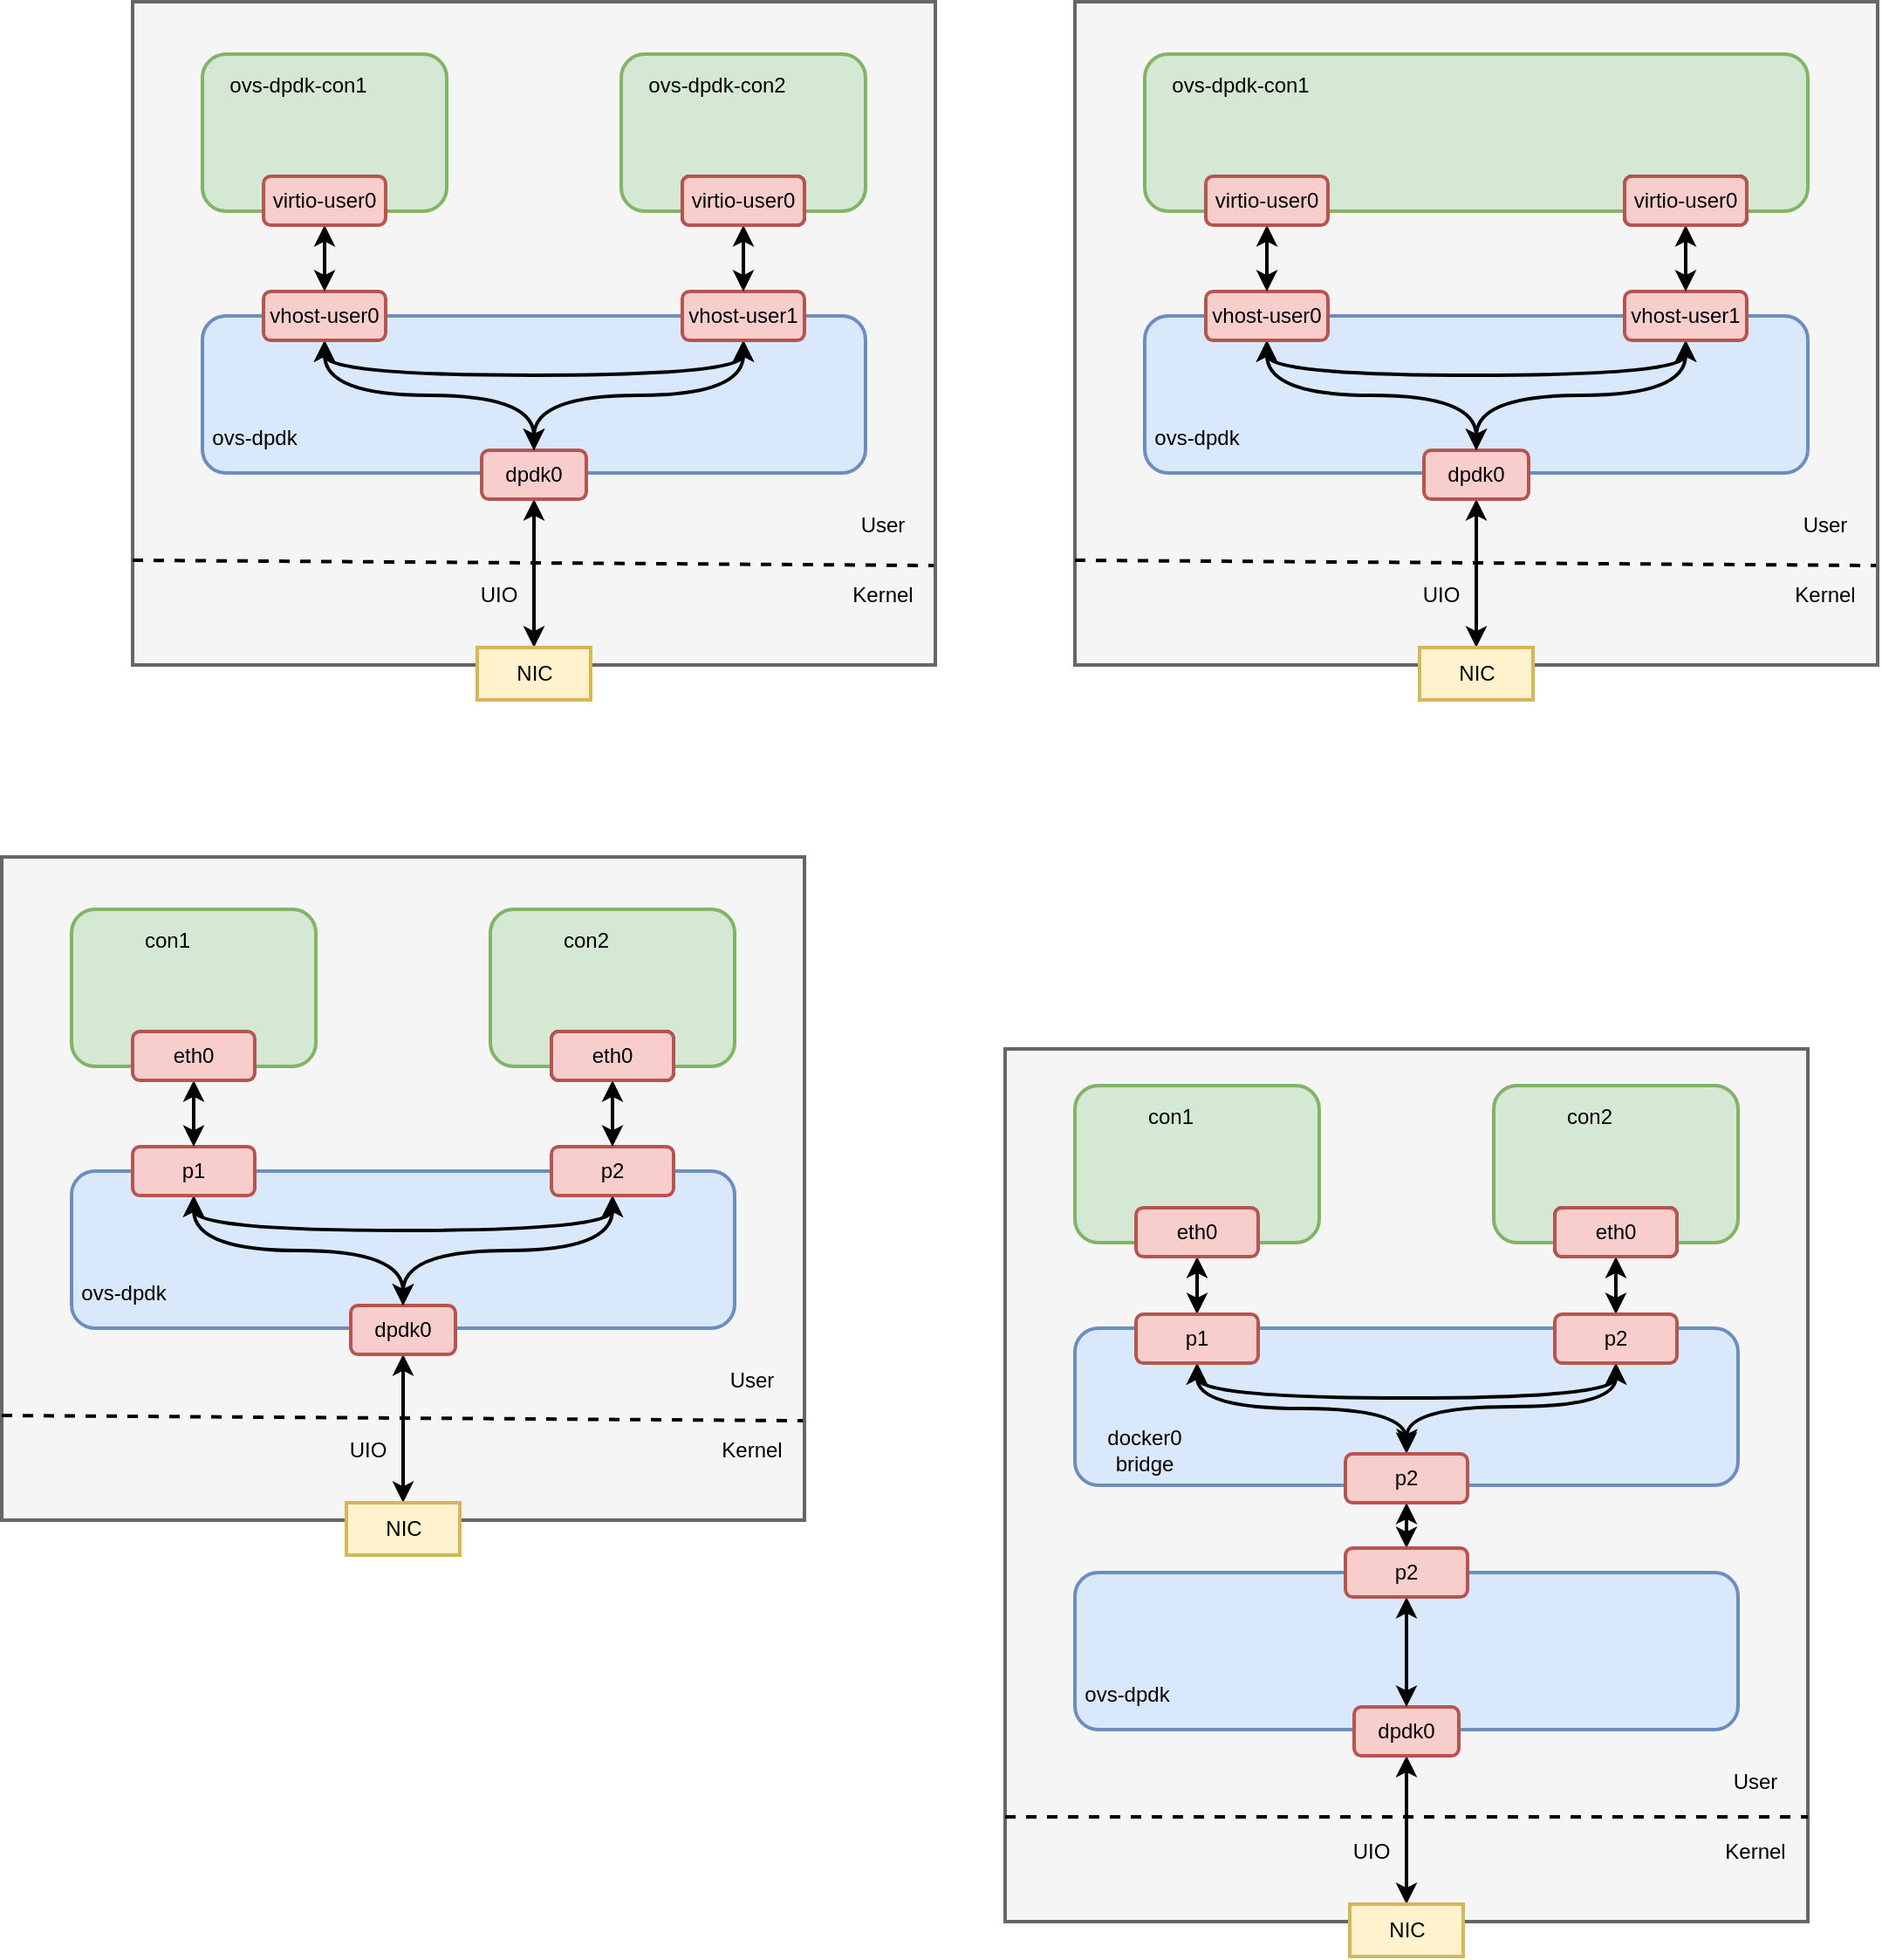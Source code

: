 <mxfile version="13.1.2" type="github">
  <diagram id="FR9rOoePRvCrto6dqu8H" name="Page-1">
    <mxGraphModel dx="1422" dy="713" grid="1" gridSize="10" guides="1" tooltips="1" connect="1" arrows="1" fold="1" page="1" pageScale="1" pageWidth="827" pageHeight="1169" math="0" shadow="0">
      <root>
        <mxCell id="0" />
        <mxCell id="1" parent="0" />
        <mxCell id="XV7jntDIHgjZRDwFEsG6-4" value="" style="rounded=0;whiteSpace=wrap;html=1;strokeWidth=2;fillColor=#f5f5f5;strokeColor=#666666;fontColor=#333333;" parent="1" vertex="1">
          <mxGeometry x="120" y="80" width="460" height="380" as="geometry" />
        </mxCell>
        <mxCell id="XV7jntDIHgjZRDwFEsG6-5" value="" style="rounded=1;whiteSpace=wrap;html=1;strokeWidth=2;fillColor=#d5e8d4;strokeColor=#82b366;" parent="1" vertex="1">
          <mxGeometry x="160" y="110" width="140" height="90" as="geometry" />
        </mxCell>
        <mxCell id="XV7jntDIHgjZRDwFEsG6-6" value="ovs-dpdk-con1" style="text;html=1;strokeColor=none;fillColor=none;align=center;verticalAlign=middle;whiteSpace=wrap;rounded=0;strokeWidth=2;" parent="1" vertex="1">
          <mxGeometry x="170" y="118" width="90" height="20" as="geometry" />
        </mxCell>
        <mxCell id="XV7jntDIHgjZRDwFEsG6-10" value="" style="rounded=1;whiteSpace=wrap;html=1;strokeWidth=2;fillColor=#dae8fc;strokeColor=#6c8ebf;" parent="1" vertex="1">
          <mxGeometry x="160" y="260" width="380" height="90" as="geometry" />
        </mxCell>
        <mxCell id="XV7jntDIHgjZRDwFEsG6-11" value="ovs-dpdk" style="text;html=1;strokeColor=none;fillColor=none;align=center;verticalAlign=middle;whiteSpace=wrap;rounded=0;strokeWidth=2;" parent="1" vertex="1">
          <mxGeometry x="160" y="320" width="60" height="20" as="geometry" />
        </mxCell>
        <mxCell id="XV7jntDIHgjZRDwFEsG6-28" style="edgeStyle=orthogonalEdgeStyle;orthogonalLoop=1;jettySize=auto;html=1;exitX=0.5;exitY=0;exitDx=0;exitDy=0;entryX=0.5;entryY=1;entryDx=0;entryDy=0;startArrow=classic;startFill=1;curved=1;strokeColor=#000000;strokeWidth=2;" parent="1" source="XV7jntDIHgjZRDwFEsG6-12" target="XV7jntDIHgjZRDwFEsG6-18" edge="1">
          <mxGeometry relative="1" as="geometry" />
        </mxCell>
        <mxCell id="XV7jntDIHgjZRDwFEsG6-12" value="NIC" style="rounded=0;whiteSpace=wrap;html=1;strokeWidth=2;fillColor=#fff2cc;strokeColor=#d6b656;" parent="1" vertex="1">
          <mxGeometry x="317.5" y="450" width="65" height="30" as="geometry" />
        </mxCell>
        <mxCell id="XV7jntDIHgjZRDwFEsG6-15" value="" style="endArrow=none;dashed=1;html=1;entryX=0.998;entryY=0.85;entryDx=0;entryDy=0;entryPerimeter=0;strokeWidth=2;" parent="1" target="XV7jntDIHgjZRDwFEsG6-4" edge="1">
          <mxGeometry width="50" height="50" relative="1" as="geometry">
            <mxPoint x="120" y="400" as="sourcePoint" />
            <mxPoint x="450" y="400" as="targetPoint" />
          </mxGeometry>
        </mxCell>
        <mxCell id="XV7jntDIHgjZRDwFEsG6-16" value="Kernel" style="text;html=1;strokeColor=none;fillColor=none;align=center;verticalAlign=middle;whiteSpace=wrap;rounded=0;strokeWidth=2;" parent="1" vertex="1">
          <mxGeometry x="530" y="410" width="40" height="20" as="geometry" />
        </mxCell>
        <mxCell id="XV7jntDIHgjZRDwFEsG6-17" value="User" style="text;html=1;strokeColor=none;fillColor=none;align=center;verticalAlign=middle;whiteSpace=wrap;rounded=0;strokeWidth=2;" parent="1" vertex="1">
          <mxGeometry x="530" y="370" width="40" height="20" as="geometry" />
        </mxCell>
        <mxCell id="XV7jntDIHgjZRDwFEsG6-18" value="dpdk0" style="rounded=1;whiteSpace=wrap;html=1;strokeWidth=2;fillColor=#f8cecc;strokeColor=#b85450;" parent="1" vertex="1">
          <mxGeometry x="320" y="337" width="60" height="28" as="geometry" />
        </mxCell>
        <mxCell id="XV7jntDIHgjZRDwFEsG6-19" value="" style="rounded=1;whiteSpace=wrap;html=1;strokeWidth=2;fillColor=#d5e8d4;strokeColor=#82b366;" parent="1" vertex="1">
          <mxGeometry x="400" y="110" width="140" height="90" as="geometry" />
        </mxCell>
        <mxCell id="XV7jntDIHgjZRDwFEsG6-20" value="ovs-dpdk-con2" style="text;html=1;strokeColor=none;fillColor=none;align=center;verticalAlign=middle;whiteSpace=wrap;rounded=0;strokeWidth=2;" parent="1" vertex="1">
          <mxGeometry x="410" y="118" width="90" height="20" as="geometry" />
        </mxCell>
        <mxCell id="XV7jntDIHgjZRDwFEsG6-30" style="edgeStyle=orthogonalEdgeStyle;curved=1;orthogonalLoop=1;jettySize=auto;html=1;exitX=0.5;exitY=1;exitDx=0;exitDy=0;entryX=0.5;entryY=0;entryDx=0;entryDy=0;startArrow=classic;startFill=1;strokeColor=#000000;strokeWidth=2;" parent="1" source="XV7jntDIHgjZRDwFEsG6-21" target="XV7jntDIHgjZRDwFEsG6-18" edge="1">
          <mxGeometry relative="1" as="geometry" />
        </mxCell>
        <mxCell id="XV7jntDIHgjZRDwFEsG6-56" style="edgeStyle=orthogonalEdgeStyle;orthogonalLoop=1;jettySize=auto;html=1;exitX=0.5;exitY=1;exitDx=0;exitDy=0;startArrow=classic;startFill=1;strokeColor=#000000;strokeWidth=2;curved=1;" parent="1" source="XV7jntDIHgjZRDwFEsG6-21" edge="1">
          <mxGeometry relative="1" as="geometry">
            <mxPoint x="470" y="274" as="targetPoint" />
            <Array as="points">
              <mxPoint x="230" y="294" />
              <mxPoint x="470" y="294" />
            </Array>
          </mxGeometry>
        </mxCell>
        <mxCell id="XV7jntDIHgjZRDwFEsG6-21" value="vhost-user0" style="rounded=1;whiteSpace=wrap;html=1;strokeWidth=2;fillColor=#f8cecc;strokeColor=#b85450;" parent="1" vertex="1">
          <mxGeometry x="195" y="246" width="70" height="28" as="geometry" />
        </mxCell>
        <mxCell id="XV7jntDIHgjZRDwFEsG6-31" style="edgeStyle=orthogonalEdgeStyle;curved=1;orthogonalLoop=1;jettySize=auto;html=1;exitX=0.5;exitY=1;exitDx=0;exitDy=0;entryX=0.5;entryY=0;entryDx=0;entryDy=0;startArrow=classic;startFill=1;strokeColor=#000000;strokeWidth=2;" parent="1" source="XV7jntDIHgjZRDwFEsG6-22" target="XV7jntDIHgjZRDwFEsG6-18" edge="1">
          <mxGeometry relative="1" as="geometry" />
        </mxCell>
        <mxCell id="XV7jntDIHgjZRDwFEsG6-22" value="vhost-user1" style="rounded=1;whiteSpace=wrap;html=1;strokeWidth=2;fillColor=#f8cecc;strokeColor=#b85450;" parent="1" vertex="1">
          <mxGeometry x="435" y="246" width="70" height="28" as="geometry" />
        </mxCell>
        <mxCell id="XV7jntDIHgjZRDwFEsG6-26" style="edgeStyle=orthogonalEdgeStyle;rounded=0;orthogonalLoop=1;jettySize=auto;html=1;exitX=0.5;exitY=1;exitDx=0;exitDy=0;entryX=0.5;entryY=0;entryDx=0;entryDy=0;startArrow=classic;startFill=1;strokeWidth=2;" parent="1" source="XV7jntDIHgjZRDwFEsG6-23" target="XV7jntDIHgjZRDwFEsG6-21" edge="1">
          <mxGeometry relative="1" as="geometry" />
        </mxCell>
        <mxCell id="XV7jntDIHgjZRDwFEsG6-23" value="virtio-user0" style="rounded=1;whiteSpace=wrap;html=1;strokeWidth=2;fillColor=#f8cecc;strokeColor=#b85450;" parent="1" vertex="1">
          <mxGeometry x="195" y="180" width="70" height="28" as="geometry" />
        </mxCell>
        <mxCell id="XV7jntDIHgjZRDwFEsG6-27" style="edgeStyle=orthogonalEdgeStyle;rounded=0;orthogonalLoop=1;jettySize=auto;html=1;exitX=0.5;exitY=1;exitDx=0;exitDy=0;entryX=0.5;entryY=0;entryDx=0;entryDy=0;startArrow=classic;startFill=1;strokeWidth=2;" parent="1" source="XV7jntDIHgjZRDwFEsG6-24" target="XV7jntDIHgjZRDwFEsG6-22" edge="1">
          <mxGeometry relative="1" as="geometry" />
        </mxCell>
        <mxCell id="XV7jntDIHgjZRDwFEsG6-24" value="virtio-user0" style="rounded=1;whiteSpace=wrap;html=1;strokeWidth=2;" parent="1" vertex="1">
          <mxGeometry x="435" y="180" width="70" height="28" as="geometry" />
        </mxCell>
        <mxCell id="XV7jntDIHgjZRDwFEsG6-29" value="UIO" style="text;html=1;strokeColor=none;fillColor=none;align=center;verticalAlign=middle;whiteSpace=wrap;rounded=0;strokeWidth=2;" parent="1" vertex="1">
          <mxGeometry x="310" y="410" width="40" height="20" as="geometry" />
        </mxCell>
        <mxCell id="XV7jntDIHgjZRDwFEsG6-32" value="virtio-user0" style="rounded=1;whiteSpace=wrap;html=1;strokeWidth=2;fillColor=#f8cecc;strokeColor=#b85450;" parent="1" vertex="1">
          <mxGeometry x="435" y="180" width="70" height="28" as="geometry" />
        </mxCell>
        <mxCell id="XV7jntDIHgjZRDwFEsG6-33" value="" style="rounded=0;whiteSpace=wrap;html=1;strokeWidth=2;fillColor=#f5f5f5;strokeColor=#666666;fontColor=#333333;" parent="1" vertex="1">
          <mxGeometry x="45" y="570" width="460" height="380" as="geometry" />
        </mxCell>
        <mxCell id="XV7jntDIHgjZRDwFEsG6-34" value="" style="rounded=1;whiteSpace=wrap;html=1;strokeWidth=2;fillColor=#d5e8d4;strokeColor=#82b366;" parent="1" vertex="1">
          <mxGeometry x="85" y="600" width="140" height="90" as="geometry" />
        </mxCell>
        <mxCell id="XV7jntDIHgjZRDwFEsG6-35" value="con1" style="text;html=1;strokeColor=none;fillColor=none;align=center;verticalAlign=middle;whiteSpace=wrap;rounded=0;strokeWidth=2;" parent="1" vertex="1">
          <mxGeometry x="95" y="608" width="90" height="20" as="geometry" />
        </mxCell>
        <mxCell id="XV7jntDIHgjZRDwFEsG6-36" value="" style="rounded=1;whiteSpace=wrap;html=1;strokeWidth=2;fillColor=#dae8fc;strokeColor=#6c8ebf;" parent="1" vertex="1">
          <mxGeometry x="85" y="750" width="380" height="90" as="geometry" />
        </mxCell>
        <mxCell id="XV7jntDIHgjZRDwFEsG6-37" value="ovs-dpdk" style="text;html=1;strokeColor=none;fillColor=none;align=center;verticalAlign=middle;whiteSpace=wrap;rounded=0;strokeWidth=2;" parent="1" vertex="1">
          <mxGeometry x="85" y="810" width="60" height="20" as="geometry" />
        </mxCell>
        <mxCell id="XV7jntDIHgjZRDwFEsG6-38" style="edgeStyle=orthogonalEdgeStyle;orthogonalLoop=1;jettySize=auto;html=1;exitX=0.5;exitY=0;exitDx=0;exitDy=0;entryX=0.5;entryY=1;entryDx=0;entryDy=0;startArrow=classic;startFill=1;curved=1;strokeColor=#000000;strokeWidth=2;" parent="1" source="XV7jntDIHgjZRDwFEsG6-39" target="XV7jntDIHgjZRDwFEsG6-43" edge="1">
          <mxGeometry relative="1" as="geometry" />
        </mxCell>
        <mxCell id="XV7jntDIHgjZRDwFEsG6-39" value="NIC" style="rounded=0;whiteSpace=wrap;html=1;strokeWidth=2;fillColor=#fff2cc;strokeColor=#d6b656;" parent="1" vertex="1">
          <mxGeometry x="242.5" y="940" width="65" height="30" as="geometry" />
        </mxCell>
        <mxCell id="XV7jntDIHgjZRDwFEsG6-40" value="" style="endArrow=none;dashed=1;html=1;entryX=0.998;entryY=0.85;entryDx=0;entryDy=0;entryPerimeter=0;strokeWidth=2;" parent="1" target="XV7jntDIHgjZRDwFEsG6-33" edge="1">
          <mxGeometry width="50" height="50" relative="1" as="geometry">
            <mxPoint x="45" y="890" as="sourcePoint" />
            <mxPoint x="375" y="890" as="targetPoint" />
          </mxGeometry>
        </mxCell>
        <mxCell id="XV7jntDIHgjZRDwFEsG6-41" value="Kernel" style="text;html=1;strokeColor=none;fillColor=none;align=center;verticalAlign=middle;whiteSpace=wrap;rounded=0;strokeWidth=2;" parent="1" vertex="1">
          <mxGeometry x="455" y="900" width="40" height="20" as="geometry" />
        </mxCell>
        <mxCell id="XV7jntDIHgjZRDwFEsG6-42" value="User" style="text;html=1;strokeColor=none;fillColor=none;align=center;verticalAlign=middle;whiteSpace=wrap;rounded=0;strokeWidth=2;" parent="1" vertex="1">
          <mxGeometry x="455" y="860" width="40" height="20" as="geometry" />
        </mxCell>
        <mxCell id="XV7jntDIHgjZRDwFEsG6-43" value="dpdk0" style="rounded=1;whiteSpace=wrap;html=1;strokeWidth=2;fillColor=#f8cecc;strokeColor=#b85450;" parent="1" vertex="1">
          <mxGeometry x="245" y="827" width="60" height="28" as="geometry" />
        </mxCell>
        <mxCell id="XV7jntDIHgjZRDwFEsG6-44" value="" style="rounded=1;whiteSpace=wrap;html=1;strokeWidth=2;fillColor=#d5e8d4;strokeColor=#82b366;" parent="1" vertex="1">
          <mxGeometry x="325" y="600" width="140" height="90" as="geometry" />
        </mxCell>
        <mxCell id="XV7jntDIHgjZRDwFEsG6-45" value="con2" style="text;html=1;strokeColor=none;fillColor=none;align=center;verticalAlign=middle;whiteSpace=wrap;rounded=0;strokeWidth=2;" parent="1" vertex="1">
          <mxGeometry x="335" y="608" width="90" height="20" as="geometry" />
        </mxCell>
        <mxCell id="XV7jntDIHgjZRDwFEsG6-46" style="edgeStyle=orthogonalEdgeStyle;curved=1;orthogonalLoop=1;jettySize=auto;html=1;exitX=0.5;exitY=1;exitDx=0;exitDy=0;entryX=0.5;entryY=0;entryDx=0;entryDy=0;startArrow=classic;startFill=1;strokeColor=#000000;strokeWidth=2;" parent="1" source="XV7jntDIHgjZRDwFEsG6-47" target="XV7jntDIHgjZRDwFEsG6-43" edge="1">
          <mxGeometry relative="1" as="geometry" />
        </mxCell>
        <mxCell id="XV7jntDIHgjZRDwFEsG6-57" style="edgeStyle=orthogonalEdgeStyle;curved=1;orthogonalLoop=1;jettySize=auto;html=1;exitX=0.5;exitY=1;exitDx=0;exitDy=0;entryX=0.5;entryY=1;entryDx=0;entryDy=0;startArrow=classic;startFill=1;strokeColor=#000000;strokeWidth=2;" parent="1" source="XV7jntDIHgjZRDwFEsG6-47" target="XV7jntDIHgjZRDwFEsG6-49" edge="1">
          <mxGeometry relative="1" as="geometry" />
        </mxCell>
        <mxCell id="XV7jntDIHgjZRDwFEsG6-47" value="p1" style="rounded=1;whiteSpace=wrap;html=1;strokeWidth=2;fillColor=#f8cecc;strokeColor=#b85450;" parent="1" vertex="1">
          <mxGeometry x="120" y="736" width="70" height="28" as="geometry" />
        </mxCell>
        <mxCell id="XV7jntDIHgjZRDwFEsG6-48" style="edgeStyle=orthogonalEdgeStyle;curved=1;orthogonalLoop=1;jettySize=auto;html=1;exitX=0.5;exitY=1;exitDx=0;exitDy=0;entryX=0.5;entryY=0;entryDx=0;entryDy=0;startArrow=classic;startFill=1;strokeColor=#000000;strokeWidth=2;" parent="1" source="XV7jntDIHgjZRDwFEsG6-49" target="XV7jntDIHgjZRDwFEsG6-43" edge="1">
          <mxGeometry relative="1" as="geometry" />
        </mxCell>
        <mxCell id="XV7jntDIHgjZRDwFEsG6-49" value="p2" style="rounded=1;whiteSpace=wrap;html=1;strokeWidth=2;fillColor=#f8cecc;strokeColor=#b85450;" parent="1" vertex="1">
          <mxGeometry x="360" y="736" width="70" height="28" as="geometry" />
        </mxCell>
        <mxCell id="XV7jntDIHgjZRDwFEsG6-50" style="edgeStyle=orthogonalEdgeStyle;rounded=0;orthogonalLoop=1;jettySize=auto;html=1;exitX=0.5;exitY=1;exitDx=0;exitDy=0;entryX=0.5;entryY=0;entryDx=0;entryDy=0;startArrow=classic;startFill=1;strokeWidth=2;" parent="1" source="XV7jntDIHgjZRDwFEsG6-51" target="XV7jntDIHgjZRDwFEsG6-47" edge="1">
          <mxGeometry relative="1" as="geometry" />
        </mxCell>
        <mxCell id="XV7jntDIHgjZRDwFEsG6-51" value="eth0" style="rounded=1;whiteSpace=wrap;html=1;strokeWidth=2;fillColor=#f8cecc;strokeColor=#b85450;" parent="1" vertex="1">
          <mxGeometry x="120" y="670" width="70" height="28" as="geometry" />
        </mxCell>
        <mxCell id="XV7jntDIHgjZRDwFEsG6-52" style="edgeStyle=orthogonalEdgeStyle;rounded=0;orthogonalLoop=1;jettySize=auto;html=1;exitX=0.5;exitY=1;exitDx=0;exitDy=0;entryX=0.5;entryY=0;entryDx=0;entryDy=0;startArrow=classic;startFill=1;strokeWidth=2;" parent="1" source="XV7jntDIHgjZRDwFEsG6-53" target="XV7jntDIHgjZRDwFEsG6-49" edge="1">
          <mxGeometry relative="1" as="geometry" />
        </mxCell>
        <mxCell id="XV7jntDIHgjZRDwFEsG6-53" value="virtio-user0" style="rounded=1;whiteSpace=wrap;html=1;strokeWidth=2;" parent="1" vertex="1">
          <mxGeometry x="360" y="670" width="70" height="28" as="geometry" />
        </mxCell>
        <mxCell id="XV7jntDIHgjZRDwFEsG6-54" value="UIO" style="text;html=1;strokeColor=none;fillColor=none;align=center;verticalAlign=middle;whiteSpace=wrap;rounded=0;strokeWidth=2;" parent="1" vertex="1">
          <mxGeometry x="235" y="900" width="40" height="20" as="geometry" />
        </mxCell>
        <mxCell id="XV7jntDIHgjZRDwFEsG6-55" value="eth0" style="rounded=1;whiteSpace=wrap;html=1;strokeWidth=2;fillColor=#f8cecc;strokeColor=#b85450;" parent="1" vertex="1">
          <mxGeometry x="360" y="670" width="70" height="28" as="geometry" />
        </mxCell>
        <mxCell id="XV7jntDIHgjZRDwFEsG6-58" value="" style="rounded=0;whiteSpace=wrap;html=1;strokeWidth=2;fillColor=#f5f5f5;strokeColor=#666666;fontColor=#333333;" parent="1" vertex="1">
          <mxGeometry x="620" y="680" width="460" height="500" as="geometry" />
        </mxCell>
        <mxCell id="XV7jntDIHgjZRDwFEsG6-59" value="" style="rounded=1;whiteSpace=wrap;html=1;strokeWidth=2;fillColor=#d5e8d4;strokeColor=#82b366;" parent="1" vertex="1">
          <mxGeometry x="660" y="701" width="140" height="90" as="geometry" />
        </mxCell>
        <mxCell id="XV7jntDIHgjZRDwFEsG6-60" value="con1" style="text;html=1;strokeColor=none;fillColor=none;align=center;verticalAlign=middle;whiteSpace=wrap;rounded=0;strokeWidth=2;" parent="1" vertex="1">
          <mxGeometry x="670" y="709" width="90" height="20" as="geometry" />
        </mxCell>
        <mxCell id="XV7jntDIHgjZRDwFEsG6-61" value="" style="rounded=1;whiteSpace=wrap;html=1;strokeWidth=2;fillColor=#dae8fc;strokeColor=#6c8ebf;" parent="1" vertex="1">
          <mxGeometry x="660" y="980" width="380" height="90" as="geometry" />
        </mxCell>
        <mxCell id="XV7jntDIHgjZRDwFEsG6-62" value="ovs-dpdk" style="text;html=1;strokeColor=none;fillColor=none;align=center;verticalAlign=middle;whiteSpace=wrap;rounded=0;strokeWidth=2;" parent="1" vertex="1">
          <mxGeometry x="660" y="1040" width="60" height="20" as="geometry" />
        </mxCell>
        <mxCell id="XV7jntDIHgjZRDwFEsG6-63" style="edgeStyle=orthogonalEdgeStyle;orthogonalLoop=1;jettySize=auto;html=1;exitX=0.5;exitY=0;exitDx=0;exitDy=0;entryX=0.5;entryY=1;entryDx=0;entryDy=0;startArrow=classic;startFill=1;curved=1;strokeColor=#000000;strokeWidth=2;" parent="1" source="XV7jntDIHgjZRDwFEsG6-64" target="XV7jntDIHgjZRDwFEsG6-68" edge="1">
          <mxGeometry relative="1" as="geometry" />
        </mxCell>
        <mxCell id="XV7jntDIHgjZRDwFEsG6-64" value="NIC" style="rounded=0;whiteSpace=wrap;html=1;strokeWidth=2;fillColor=#fff2cc;strokeColor=#d6b656;" parent="1" vertex="1">
          <mxGeometry x="817.5" y="1170" width="65" height="30" as="geometry" />
        </mxCell>
        <mxCell id="XV7jntDIHgjZRDwFEsG6-65" value="" style="endArrow=none;dashed=1;html=1;strokeWidth=2;" parent="1" edge="1">
          <mxGeometry width="50" height="50" relative="1" as="geometry">
            <mxPoint x="620" y="1120" as="sourcePoint" />
            <mxPoint x="1080" y="1120" as="targetPoint" />
          </mxGeometry>
        </mxCell>
        <mxCell id="XV7jntDIHgjZRDwFEsG6-66" value="Kernel" style="text;html=1;strokeColor=none;fillColor=none;align=center;verticalAlign=middle;whiteSpace=wrap;rounded=0;strokeWidth=2;" parent="1" vertex="1">
          <mxGeometry x="1030" y="1130" width="40" height="20" as="geometry" />
        </mxCell>
        <mxCell id="XV7jntDIHgjZRDwFEsG6-67" value="User" style="text;html=1;strokeColor=none;fillColor=none;align=center;verticalAlign=middle;whiteSpace=wrap;rounded=0;strokeWidth=2;" parent="1" vertex="1">
          <mxGeometry x="1030" y="1090" width="40" height="20" as="geometry" />
        </mxCell>
        <mxCell id="XV7jntDIHgjZRDwFEsG6-68" value="dpdk0" style="rounded=1;whiteSpace=wrap;html=1;strokeWidth=2;fillColor=#f8cecc;strokeColor=#b85450;" parent="1" vertex="1">
          <mxGeometry x="820" y="1057" width="60" height="28" as="geometry" />
        </mxCell>
        <mxCell id="XV7jntDIHgjZRDwFEsG6-69" value="" style="rounded=1;whiteSpace=wrap;html=1;strokeWidth=2;fillColor=#d5e8d4;strokeColor=#82b366;" parent="1" vertex="1">
          <mxGeometry x="900" y="701" width="140" height="90" as="geometry" />
        </mxCell>
        <mxCell id="XV7jntDIHgjZRDwFEsG6-70" value="con2" style="text;html=1;strokeColor=none;fillColor=none;align=center;verticalAlign=middle;whiteSpace=wrap;rounded=0;strokeWidth=2;" parent="1" vertex="1">
          <mxGeometry x="910" y="709" width="90" height="20" as="geometry" />
        </mxCell>
        <mxCell id="XV7jntDIHgjZRDwFEsG6-94" style="edgeStyle=orthogonalEdgeStyle;curved=1;orthogonalLoop=1;jettySize=auto;html=1;exitX=0.5;exitY=1;exitDx=0;exitDy=0;entryX=0.5;entryY=0;entryDx=0;entryDy=0;startArrow=classic;startFill=1;strokeColor=#000000;strokeWidth=2;" parent="1" source="XV7jntDIHgjZRDwFEsG6-77" target="XV7jntDIHgjZRDwFEsG6-88" edge="1">
          <mxGeometry relative="1" as="geometry" />
        </mxCell>
        <mxCell id="XV7jntDIHgjZRDwFEsG6-77" value="eth0" style="rounded=1;whiteSpace=wrap;html=1;strokeWidth=2;fillColor=#f8cecc;strokeColor=#b85450;" parent="1" vertex="1">
          <mxGeometry x="695" y="771" width="70" height="28" as="geometry" />
        </mxCell>
        <mxCell id="XV7jntDIHgjZRDwFEsG6-79" value="virtio-user0" style="rounded=1;whiteSpace=wrap;html=1;strokeWidth=2;" parent="1" vertex="1">
          <mxGeometry x="935" y="771" width="70" height="28" as="geometry" />
        </mxCell>
        <mxCell id="XV7jntDIHgjZRDwFEsG6-80" value="UIO" style="text;html=1;strokeColor=none;fillColor=none;align=center;verticalAlign=middle;whiteSpace=wrap;rounded=0;strokeWidth=2;" parent="1" vertex="1">
          <mxGeometry x="810" y="1130" width="40" height="20" as="geometry" />
        </mxCell>
        <mxCell id="XV7jntDIHgjZRDwFEsG6-95" style="edgeStyle=orthogonalEdgeStyle;curved=1;orthogonalLoop=1;jettySize=auto;html=1;exitX=0.5;exitY=1;exitDx=0;exitDy=0;startArrow=classic;startFill=1;strokeColor=#000000;strokeWidth=2;" parent="1" source="XV7jntDIHgjZRDwFEsG6-81" target="XV7jntDIHgjZRDwFEsG6-89" edge="1">
          <mxGeometry relative="1" as="geometry" />
        </mxCell>
        <mxCell id="XV7jntDIHgjZRDwFEsG6-81" value="eth0" style="rounded=1;whiteSpace=wrap;html=1;strokeWidth=2;fillColor=#f8cecc;strokeColor=#b85450;" parent="1" vertex="1">
          <mxGeometry x="935" y="771" width="70" height="28" as="geometry" />
        </mxCell>
        <mxCell id="XV7jntDIHgjZRDwFEsG6-82" value="" style="rounded=1;whiteSpace=wrap;html=1;strokeWidth=2;fillColor=#dae8fc;strokeColor=#6c8ebf;" parent="1" vertex="1">
          <mxGeometry x="660" y="840" width="380" height="90" as="geometry" />
        </mxCell>
        <mxCell id="XV7jntDIHgjZRDwFEsG6-96" style="edgeStyle=orthogonalEdgeStyle;curved=1;orthogonalLoop=1;jettySize=auto;html=1;exitX=0.5;exitY=1;exitDx=0;exitDy=0;startArrow=classic;startFill=1;strokeColor=#000000;strokeWidth=2;" parent="1" source="XV7jntDIHgjZRDwFEsG6-88" target="XV7jntDIHgjZRDwFEsG6-90" edge="1">
          <mxGeometry relative="1" as="geometry" />
        </mxCell>
        <mxCell id="XV7jntDIHgjZRDwFEsG6-98" style="edgeStyle=orthogonalEdgeStyle;curved=1;orthogonalLoop=1;jettySize=auto;html=1;exitX=0.5;exitY=1;exitDx=0;exitDy=0;startArrow=classic;startFill=1;strokeColor=#000000;strokeWidth=2;" parent="1" source="XV7jntDIHgjZRDwFEsG6-88" edge="1">
          <mxGeometry relative="1" as="geometry">
            <mxPoint x="970" y="860" as="targetPoint" />
            <Array as="points">
              <mxPoint x="730" y="880" />
              <mxPoint x="970" y="880" />
            </Array>
          </mxGeometry>
        </mxCell>
        <mxCell id="XV7jntDIHgjZRDwFEsG6-88" value="p1" style="rounded=1;whiteSpace=wrap;html=1;strokeWidth=2;fillColor=#f8cecc;strokeColor=#b85450;" parent="1" vertex="1">
          <mxGeometry x="695" y="832" width="70" height="28" as="geometry" />
        </mxCell>
        <mxCell id="XV7jntDIHgjZRDwFEsG6-97" style="edgeStyle=orthogonalEdgeStyle;curved=1;orthogonalLoop=1;jettySize=auto;html=1;exitX=0.5;exitY=1;exitDx=0;exitDy=0;startArrow=classic;startFill=1;strokeColor=#000000;strokeWidth=2;" parent="1" source="XV7jntDIHgjZRDwFEsG6-89" edge="1">
          <mxGeometry relative="1" as="geometry">
            <mxPoint x="850" y="910" as="targetPoint" />
          </mxGeometry>
        </mxCell>
        <mxCell id="XV7jntDIHgjZRDwFEsG6-89" value="p2" style="rounded=1;whiteSpace=wrap;html=1;strokeWidth=2;fillColor=#f8cecc;strokeColor=#b85450;" parent="1" vertex="1">
          <mxGeometry x="935" y="832" width="70" height="28" as="geometry" />
        </mxCell>
        <mxCell id="XV7jntDIHgjZRDwFEsG6-93" style="edgeStyle=orthogonalEdgeStyle;curved=1;orthogonalLoop=1;jettySize=auto;html=1;exitX=0.5;exitY=1;exitDx=0;exitDy=0;entryX=0.5;entryY=0;entryDx=0;entryDy=0;startArrow=classic;startFill=1;strokeColor=#000000;strokeWidth=2;" parent="1" source="XV7jntDIHgjZRDwFEsG6-90" target="XV7jntDIHgjZRDwFEsG6-91" edge="1">
          <mxGeometry relative="1" as="geometry" />
        </mxCell>
        <mxCell id="XV7jntDIHgjZRDwFEsG6-90" value="p2" style="rounded=1;whiteSpace=wrap;html=1;strokeWidth=2;fillColor=#f8cecc;strokeColor=#b85450;" parent="1" vertex="1">
          <mxGeometry x="815" y="912" width="70" height="28" as="geometry" />
        </mxCell>
        <mxCell id="XV7jntDIHgjZRDwFEsG6-92" style="edgeStyle=orthogonalEdgeStyle;curved=1;orthogonalLoop=1;jettySize=auto;html=1;exitX=0.5;exitY=1;exitDx=0;exitDy=0;entryX=0.5;entryY=0;entryDx=0;entryDy=0;startArrow=classic;startFill=1;strokeColor=#000000;strokeWidth=2;" parent="1" source="XV7jntDIHgjZRDwFEsG6-91" target="XV7jntDIHgjZRDwFEsG6-68" edge="1">
          <mxGeometry relative="1" as="geometry" />
        </mxCell>
        <mxCell id="XV7jntDIHgjZRDwFEsG6-91" value="p2" style="rounded=1;whiteSpace=wrap;html=1;strokeWidth=2;fillColor=#f8cecc;strokeColor=#b85450;" parent="1" vertex="1">
          <mxGeometry x="815" y="966" width="70" height="28" as="geometry" />
        </mxCell>
        <mxCell id="XV7jntDIHgjZRDwFEsG6-99" value="docker0&lt;br&gt;bridge" style="text;html=1;strokeColor=none;fillColor=none;align=center;verticalAlign=middle;whiteSpace=wrap;rounded=0;strokeWidth=2;" parent="1" vertex="1">
          <mxGeometry x="670" y="900" width="60" height="20" as="geometry" />
        </mxCell>
        <mxCell id="1khmAaKx-Zy55xXhSZ3w-1" value="" style="rounded=0;whiteSpace=wrap;html=1;strokeWidth=2;fillColor=#f5f5f5;strokeColor=#666666;fontColor=#333333;" vertex="1" parent="1">
          <mxGeometry x="660" y="80" width="460" height="380" as="geometry" />
        </mxCell>
        <mxCell id="1khmAaKx-Zy55xXhSZ3w-2" value="" style="rounded=1;whiteSpace=wrap;html=1;strokeWidth=2;fillColor=#d5e8d4;strokeColor=#82b366;" vertex="1" parent="1">
          <mxGeometry x="700" y="110" width="380" height="90" as="geometry" />
        </mxCell>
        <mxCell id="1khmAaKx-Zy55xXhSZ3w-3" value="ovs-dpdk-con1" style="text;html=1;strokeColor=none;fillColor=none;align=center;verticalAlign=middle;whiteSpace=wrap;rounded=0;strokeWidth=2;" vertex="1" parent="1">
          <mxGeometry x="710" y="118" width="90" height="20" as="geometry" />
        </mxCell>
        <mxCell id="1khmAaKx-Zy55xXhSZ3w-4" value="" style="rounded=1;whiteSpace=wrap;html=1;strokeWidth=2;fillColor=#dae8fc;strokeColor=#6c8ebf;" vertex="1" parent="1">
          <mxGeometry x="700" y="260" width="380" height="90" as="geometry" />
        </mxCell>
        <mxCell id="1khmAaKx-Zy55xXhSZ3w-5" value="ovs-dpdk" style="text;html=1;strokeColor=none;fillColor=none;align=center;verticalAlign=middle;whiteSpace=wrap;rounded=0;strokeWidth=2;" vertex="1" parent="1">
          <mxGeometry x="700" y="320" width="60" height="20" as="geometry" />
        </mxCell>
        <mxCell id="1khmAaKx-Zy55xXhSZ3w-6" style="edgeStyle=orthogonalEdgeStyle;orthogonalLoop=1;jettySize=auto;html=1;exitX=0.5;exitY=0;exitDx=0;exitDy=0;entryX=0.5;entryY=1;entryDx=0;entryDy=0;startArrow=classic;startFill=1;curved=1;strokeColor=#000000;strokeWidth=2;" edge="1" parent="1" source="1khmAaKx-Zy55xXhSZ3w-7" target="1khmAaKx-Zy55xXhSZ3w-11">
          <mxGeometry relative="1" as="geometry" />
        </mxCell>
        <mxCell id="1khmAaKx-Zy55xXhSZ3w-7" value="NIC" style="rounded=0;whiteSpace=wrap;html=1;strokeWidth=2;fillColor=#fff2cc;strokeColor=#d6b656;" vertex="1" parent="1">
          <mxGeometry x="857.5" y="450" width="65" height="30" as="geometry" />
        </mxCell>
        <mxCell id="1khmAaKx-Zy55xXhSZ3w-8" value="" style="endArrow=none;dashed=1;html=1;entryX=0.998;entryY=0.85;entryDx=0;entryDy=0;entryPerimeter=0;strokeWidth=2;" edge="1" parent="1" target="1khmAaKx-Zy55xXhSZ3w-1">
          <mxGeometry width="50" height="50" relative="1" as="geometry">
            <mxPoint x="660" y="400" as="sourcePoint" />
            <mxPoint x="990" y="400" as="targetPoint" />
          </mxGeometry>
        </mxCell>
        <mxCell id="1khmAaKx-Zy55xXhSZ3w-9" value="Kernel" style="text;html=1;strokeColor=none;fillColor=none;align=center;verticalAlign=middle;whiteSpace=wrap;rounded=0;strokeWidth=2;" vertex="1" parent="1">
          <mxGeometry x="1070" y="410" width="40" height="20" as="geometry" />
        </mxCell>
        <mxCell id="1khmAaKx-Zy55xXhSZ3w-10" value="User" style="text;html=1;strokeColor=none;fillColor=none;align=center;verticalAlign=middle;whiteSpace=wrap;rounded=0;strokeWidth=2;" vertex="1" parent="1">
          <mxGeometry x="1070" y="370" width="40" height="20" as="geometry" />
        </mxCell>
        <mxCell id="1khmAaKx-Zy55xXhSZ3w-11" value="dpdk0" style="rounded=1;whiteSpace=wrap;html=1;strokeWidth=2;fillColor=#f8cecc;strokeColor=#b85450;" vertex="1" parent="1">
          <mxGeometry x="860" y="337" width="60" height="28" as="geometry" />
        </mxCell>
        <mxCell id="1khmAaKx-Zy55xXhSZ3w-14" style="edgeStyle=orthogonalEdgeStyle;curved=1;orthogonalLoop=1;jettySize=auto;html=1;exitX=0.5;exitY=1;exitDx=0;exitDy=0;entryX=0.5;entryY=0;entryDx=0;entryDy=0;startArrow=classic;startFill=1;strokeColor=#000000;strokeWidth=2;" edge="1" parent="1" source="1khmAaKx-Zy55xXhSZ3w-16" target="1khmAaKx-Zy55xXhSZ3w-11">
          <mxGeometry relative="1" as="geometry" />
        </mxCell>
        <mxCell id="1khmAaKx-Zy55xXhSZ3w-15" style="edgeStyle=orthogonalEdgeStyle;orthogonalLoop=1;jettySize=auto;html=1;exitX=0.5;exitY=1;exitDx=0;exitDy=0;startArrow=classic;startFill=1;strokeColor=#000000;strokeWidth=2;curved=1;" edge="1" parent="1" source="1khmAaKx-Zy55xXhSZ3w-16">
          <mxGeometry relative="1" as="geometry">
            <mxPoint x="1010" y="274" as="targetPoint" />
            <Array as="points">
              <mxPoint x="770" y="294" />
              <mxPoint x="1010" y="294" />
            </Array>
          </mxGeometry>
        </mxCell>
        <mxCell id="1khmAaKx-Zy55xXhSZ3w-16" value="vhost-user0" style="rounded=1;whiteSpace=wrap;html=1;strokeWidth=2;fillColor=#f8cecc;strokeColor=#b85450;" vertex="1" parent="1">
          <mxGeometry x="735" y="246" width="70" height="28" as="geometry" />
        </mxCell>
        <mxCell id="1khmAaKx-Zy55xXhSZ3w-17" style="edgeStyle=orthogonalEdgeStyle;curved=1;orthogonalLoop=1;jettySize=auto;html=1;exitX=0.5;exitY=1;exitDx=0;exitDy=0;entryX=0.5;entryY=0;entryDx=0;entryDy=0;startArrow=classic;startFill=1;strokeColor=#000000;strokeWidth=2;" edge="1" parent="1" source="1khmAaKx-Zy55xXhSZ3w-18" target="1khmAaKx-Zy55xXhSZ3w-11">
          <mxGeometry relative="1" as="geometry" />
        </mxCell>
        <mxCell id="1khmAaKx-Zy55xXhSZ3w-18" value="vhost-user1" style="rounded=1;whiteSpace=wrap;html=1;strokeWidth=2;fillColor=#f8cecc;strokeColor=#b85450;" vertex="1" parent="1">
          <mxGeometry x="975" y="246" width="70" height="28" as="geometry" />
        </mxCell>
        <mxCell id="1khmAaKx-Zy55xXhSZ3w-19" style="edgeStyle=orthogonalEdgeStyle;rounded=0;orthogonalLoop=1;jettySize=auto;html=1;exitX=0.5;exitY=1;exitDx=0;exitDy=0;entryX=0.5;entryY=0;entryDx=0;entryDy=0;startArrow=classic;startFill=1;strokeWidth=2;" edge="1" parent="1" source="1khmAaKx-Zy55xXhSZ3w-20" target="1khmAaKx-Zy55xXhSZ3w-16">
          <mxGeometry relative="1" as="geometry" />
        </mxCell>
        <mxCell id="1khmAaKx-Zy55xXhSZ3w-20" value="virtio-user0" style="rounded=1;whiteSpace=wrap;html=1;strokeWidth=2;fillColor=#f8cecc;strokeColor=#b85450;" vertex="1" parent="1">
          <mxGeometry x="735" y="180" width="70" height="28" as="geometry" />
        </mxCell>
        <mxCell id="1khmAaKx-Zy55xXhSZ3w-21" style="edgeStyle=orthogonalEdgeStyle;rounded=0;orthogonalLoop=1;jettySize=auto;html=1;exitX=0.5;exitY=1;exitDx=0;exitDy=0;entryX=0.5;entryY=0;entryDx=0;entryDy=0;startArrow=classic;startFill=1;strokeWidth=2;" edge="1" parent="1" source="1khmAaKx-Zy55xXhSZ3w-22" target="1khmAaKx-Zy55xXhSZ3w-18">
          <mxGeometry relative="1" as="geometry" />
        </mxCell>
        <mxCell id="1khmAaKx-Zy55xXhSZ3w-22" value="virtio-user0" style="rounded=1;whiteSpace=wrap;html=1;strokeWidth=2;" vertex="1" parent="1">
          <mxGeometry x="975" y="180" width="70" height="28" as="geometry" />
        </mxCell>
        <mxCell id="1khmAaKx-Zy55xXhSZ3w-23" value="UIO" style="text;html=1;strokeColor=none;fillColor=none;align=center;verticalAlign=middle;whiteSpace=wrap;rounded=0;strokeWidth=2;" vertex="1" parent="1">
          <mxGeometry x="850" y="410" width="40" height="20" as="geometry" />
        </mxCell>
        <mxCell id="1khmAaKx-Zy55xXhSZ3w-24" value="virtio-user0" style="rounded=1;whiteSpace=wrap;html=1;strokeWidth=2;fillColor=#f8cecc;strokeColor=#b85450;" vertex="1" parent="1">
          <mxGeometry x="975" y="180" width="70" height="28" as="geometry" />
        </mxCell>
      </root>
    </mxGraphModel>
  </diagram>
</mxfile>
